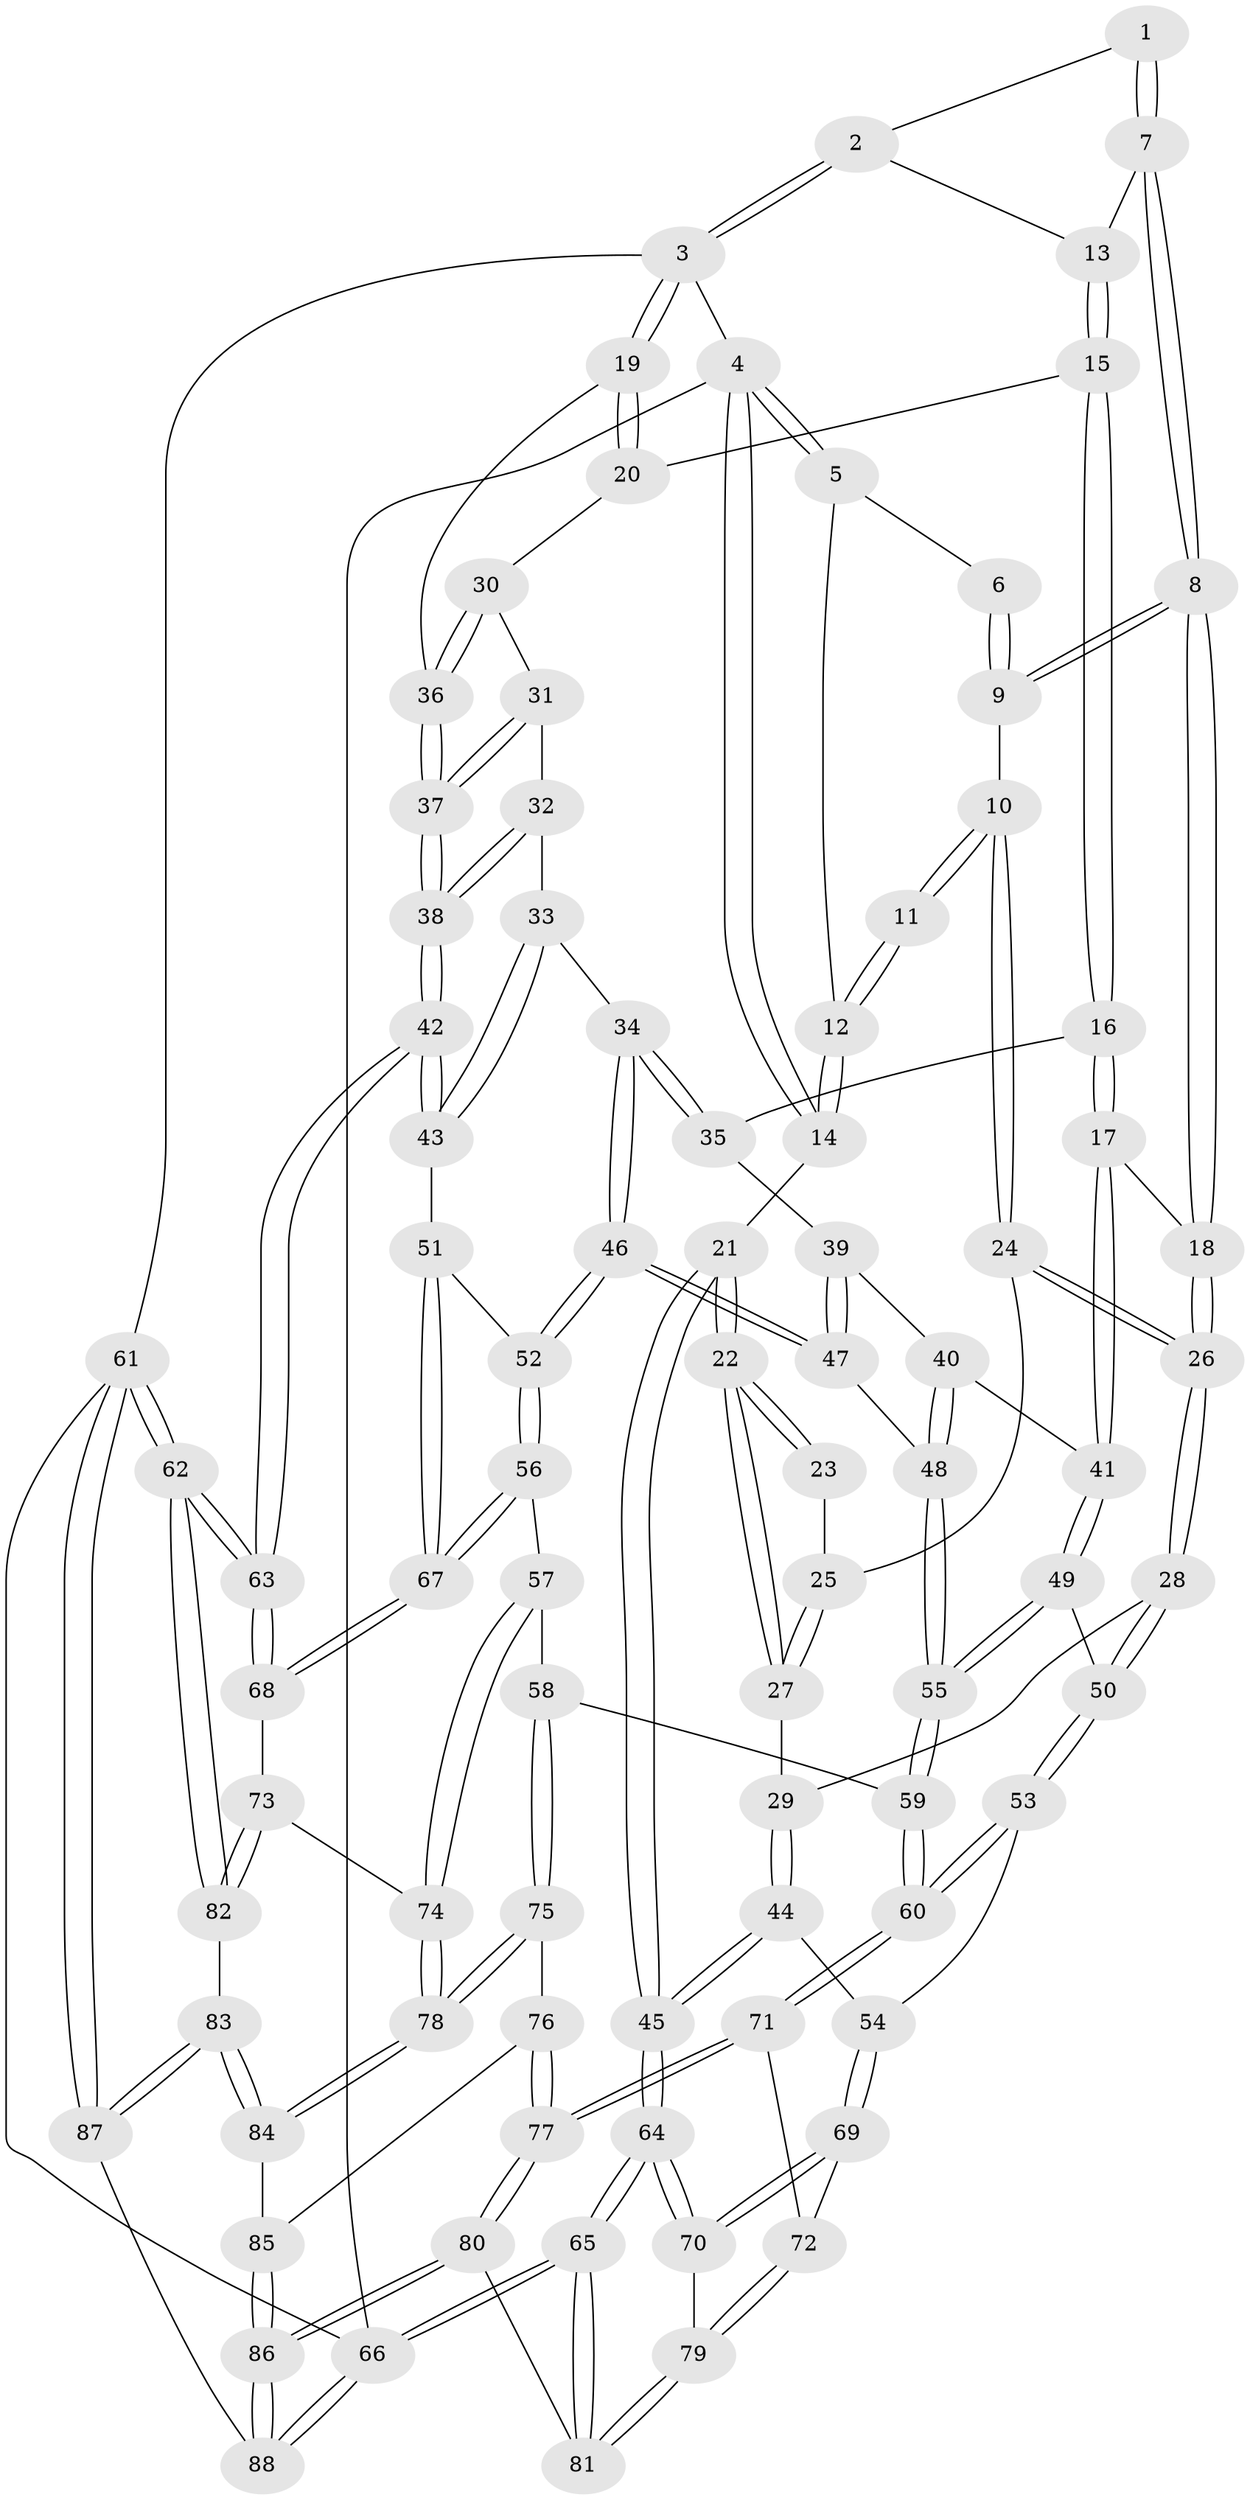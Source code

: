 // Generated by graph-tools (version 1.1) at 2025/03/03/09/25 03:03:27]
// undirected, 88 vertices, 217 edges
graph export_dot {
graph [start="1"]
  node [color=gray90,style=filled];
  1 [pos="+0.34828957751859996+0"];
  2 [pos="+0.6985361850163196+0"];
  3 [pos="+1+0"];
  4 [pos="+0+0"];
  5 [pos="+0.03327762694005155+0"];
  6 [pos="+0.33938245223764973+0"];
  7 [pos="+0.369469094349345+0.11985987328500224"];
  8 [pos="+0.3156044454781321+0.18234963108681007"];
  9 [pos="+0.23312207682071762+0.1641927777646353"];
  10 [pos="+0.18148563946263946+0.15784359992529037"];
  11 [pos="+0.17210048237486755+0.15176904468979727"];
  12 [pos="+0.1464084087532861+0.10917193434129188"];
  13 [pos="+0.6710729797042734+0.059776328064538975"];
  14 [pos="+0+0.16667491966472617"];
  15 [pos="+0.7005212136436003+0.158174287322468"];
  16 [pos="+0.5762117533321488+0.2934980676868923"];
  17 [pos="+0.41422969130540555+0.3295799165464572"];
  18 [pos="+0.3531474405621501+0.2590859480327771"];
  19 [pos="+1+0.09194289012225608"];
  20 [pos="+0.7070890372210596+0.16254169453430856"];
  21 [pos="+0+0.33206508663886525"];
  22 [pos="+0+0.32326916859123206"];
  23 [pos="+0.07933573559939722+0.20783634317465374"];
  24 [pos="+0.15960068007795772+0.27076155398889085"];
  25 [pos="+0.07794023994684256+0.30923041530479595"];
  26 [pos="+0.16606142955592115+0.40008177301267694"];
  27 [pos="+0.02513119336225339+0.35755382024022253"];
  28 [pos="+0.16227211913944412+0.41221889930981936"];
  29 [pos="+0.10155733123473049+0.3941814293861547"];
  30 [pos="+0.7155893308386252+0.1744335580821177"];
  31 [pos="+0.7761718124870751+0.309474914908021"];
  32 [pos="+0.7802316475643428+0.33865061634559984"];
  33 [pos="+0.7757346164464609+0.36130792943278717"];
  34 [pos="+0.6825050349458615+0.4483120553324884"];
  35 [pos="+0.5863037867820299+0.32859794987015417"];
  36 [pos="+1+0.3562186361204268"];
  37 [pos="+1+0.3663989701138171"];
  38 [pos="+1+0.5183964525217747"];
  39 [pos="+0.5751081388788164+0.42959710206706103"];
  40 [pos="+0.5392244064491056+0.45445721984362486"];
  41 [pos="+0.39355112511357154+0.41819624161738383"];
  42 [pos="+1+0.5349682876522229"];
  43 [pos="+0.8252819989946142+0.5305920473138773"];
  44 [pos="+0+0.5455318893105814"];
  45 [pos="+0+0.5266692599555152"];
  46 [pos="+0.6794824636402033+0.5294367530938946"];
  47 [pos="+0.6105219472956812+0.501255347564127"];
  48 [pos="+0.5363632666901308+0.5178196766125371"];
  49 [pos="+0.3792575861284014+0.45428226216166245"];
  50 [pos="+0.17960145689435253+0.45307947337223214"];
  51 [pos="+0.7526375964191877+0.5658764238177176"];
  52 [pos="+0.6815673194331615+0.5328509133797594"];
  53 [pos="+0.13437951964543146+0.5693510029613539"];
  54 [pos="+0.11524479441670611+0.5756978390263647"];
  55 [pos="+0.41765116493406473+0.599924270580998"];
  56 [pos="+0.5550256262074855+0.6508110859364679"];
  57 [pos="+0.5396046148603485+0.654241985143846"];
  58 [pos="+0.46941871789170103+0.6560049514866885"];
  59 [pos="+0.4170453849058705+0.6143243141245507"];
  60 [pos="+0.2852681246863701+0.6815327293489966"];
  61 [pos="+1+1"];
  62 [pos="+1+1"];
  63 [pos="+1+0.8783148910458166"];
  64 [pos="+0+0.7979747697670361"];
  65 [pos="+0+1"];
  66 [pos="+0+1"];
  67 [pos="+0.746054574173416+0.7329195308576626"];
  68 [pos="+0.7471632169579018+0.7357791478605437"];
  69 [pos="+0.08598533855073212+0.665795483710006"];
  70 [pos="+0+0.794803202753029"];
  71 [pos="+0.26735288857812095+0.7381023015096236"];
  72 [pos="+0.11762038125970765+0.7850696448771222"];
  73 [pos="+0.7136813241295415+0.7747170355997139"];
  74 [pos="+0.6352531153901737+0.8028721542249097"];
  75 [pos="+0.4910844170251996+0.8123742526553839"];
  76 [pos="+0.37350759236388104+0.8659161036483086"];
  77 [pos="+0.30516259618353003+0.8782800767050156"];
  78 [pos="+0.5516489929191655+0.8653203239157654"];
  79 [pos="+0.07817779927116984+0.8297193370722536"];
  80 [pos="+0.24283820022183245+1"];
  81 [pos="+0.11884467226671928+0.9090856771732571"];
  82 [pos="+0.7183183632581751+0.9120446792207433"];
  83 [pos="+0.6133154408968114+0.9936214268504903"];
  84 [pos="+0.5594219057836749+0.9084584275019979"];
  85 [pos="+0.45935772200675945+0.9487398281817322"];
  86 [pos="+0.26184983654620847+1"];
  87 [pos="+0.624301736964105+1"];
  88 [pos="+0.26153394437493804+1"];
  1 -- 2;
  1 -- 7;
  1 -- 7;
  2 -- 3;
  2 -- 3;
  2 -- 13;
  3 -- 4;
  3 -- 19;
  3 -- 19;
  3 -- 61;
  4 -- 5;
  4 -- 5;
  4 -- 14;
  4 -- 14;
  4 -- 66;
  5 -- 6;
  5 -- 12;
  6 -- 9;
  6 -- 9;
  7 -- 8;
  7 -- 8;
  7 -- 13;
  8 -- 9;
  8 -- 9;
  8 -- 18;
  8 -- 18;
  9 -- 10;
  10 -- 11;
  10 -- 11;
  10 -- 24;
  10 -- 24;
  11 -- 12;
  11 -- 12;
  12 -- 14;
  12 -- 14;
  13 -- 15;
  13 -- 15;
  14 -- 21;
  15 -- 16;
  15 -- 16;
  15 -- 20;
  16 -- 17;
  16 -- 17;
  16 -- 35;
  17 -- 18;
  17 -- 41;
  17 -- 41;
  18 -- 26;
  18 -- 26;
  19 -- 20;
  19 -- 20;
  19 -- 36;
  20 -- 30;
  21 -- 22;
  21 -- 22;
  21 -- 45;
  21 -- 45;
  22 -- 23;
  22 -- 23;
  22 -- 27;
  22 -- 27;
  23 -- 25;
  24 -- 25;
  24 -- 26;
  24 -- 26;
  25 -- 27;
  25 -- 27;
  26 -- 28;
  26 -- 28;
  27 -- 29;
  28 -- 29;
  28 -- 50;
  28 -- 50;
  29 -- 44;
  29 -- 44;
  30 -- 31;
  30 -- 36;
  30 -- 36;
  31 -- 32;
  31 -- 37;
  31 -- 37;
  32 -- 33;
  32 -- 38;
  32 -- 38;
  33 -- 34;
  33 -- 43;
  33 -- 43;
  34 -- 35;
  34 -- 35;
  34 -- 46;
  34 -- 46;
  35 -- 39;
  36 -- 37;
  36 -- 37;
  37 -- 38;
  37 -- 38;
  38 -- 42;
  38 -- 42;
  39 -- 40;
  39 -- 47;
  39 -- 47;
  40 -- 41;
  40 -- 48;
  40 -- 48;
  41 -- 49;
  41 -- 49;
  42 -- 43;
  42 -- 43;
  42 -- 63;
  42 -- 63;
  43 -- 51;
  44 -- 45;
  44 -- 45;
  44 -- 54;
  45 -- 64;
  45 -- 64;
  46 -- 47;
  46 -- 47;
  46 -- 52;
  46 -- 52;
  47 -- 48;
  48 -- 55;
  48 -- 55;
  49 -- 50;
  49 -- 55;
  49 -- 55;
  50 -- 53;
  50 -- 53;
  51 -- 52;
  51 -- 67;
  51 -- 67;
  52 -- 56;
  52 -- 56;
  53 -- 54;
  53 -- 60;
  53 -- 60;
  54 -- 69;
  54 -- 69;
  55 -- 59;
  55 -- 59;
  56 -- 57;
  56 -- 67;
  56 -- 67;
  57 -- 58;
  57 -- 74;
  57 -- 74;
  58 -- 59;
  58 -- 75;
  58 -- 75;
  59 -- 60;
  59 -- 60;
  60 -- 71;
  60 -- 71;
  61 -- 62;
  61 -- 62;
  61 -- 87;
  61 -- 87;
  61 -- 66;
  62 -- 63;
  62 -- 63;
  62 -- 82;
  62 -- 82;
  63 -- 68;
  63 -- 68;
  64 -- 65;
  64 -- 65;
  64 -- 70;
  64 -- 70;
  65 -- 66;
  65 -- 66;
  65 -- 81;
  65 -- 81;
  66 -- 88;
  66 -- 88;
  67 -- 68;
  67 -- 68;
  68 -- 73;
  69 -- 70;
  69 -- 70;
  69 -- 72;
  70 -- 79;
  71 -- 72;
  71 -- 77;
  71 -- 77;
  72 -- 79;
  72 -- 79;
  73 -- 74;
  73 -- 82;
  73 -- 82;
  74 -- 78;
  74 -- 78;
  75 -- 76;
  75 -- 78;
  75 -- 78;
  76 -- 77;
  76 -- 77;
  76 -- 85;
  77 -- 80;
  77 -- 80;
  78 -- 84;
  78 -- 84;
  79 -- 81;
  79 -- 81;
  80 -- 81;
  80 -- 86;
  80 -- 86;
  82 -- 83;
  83 -- 84;
  83 -- 84;
  83 -- 87;
  83 -- 87;
  84 -- 85;
  85 -- 86;
  85 -- 86;
  86 -- 88;
  86 -- 88;
  87 -- 88;
}
